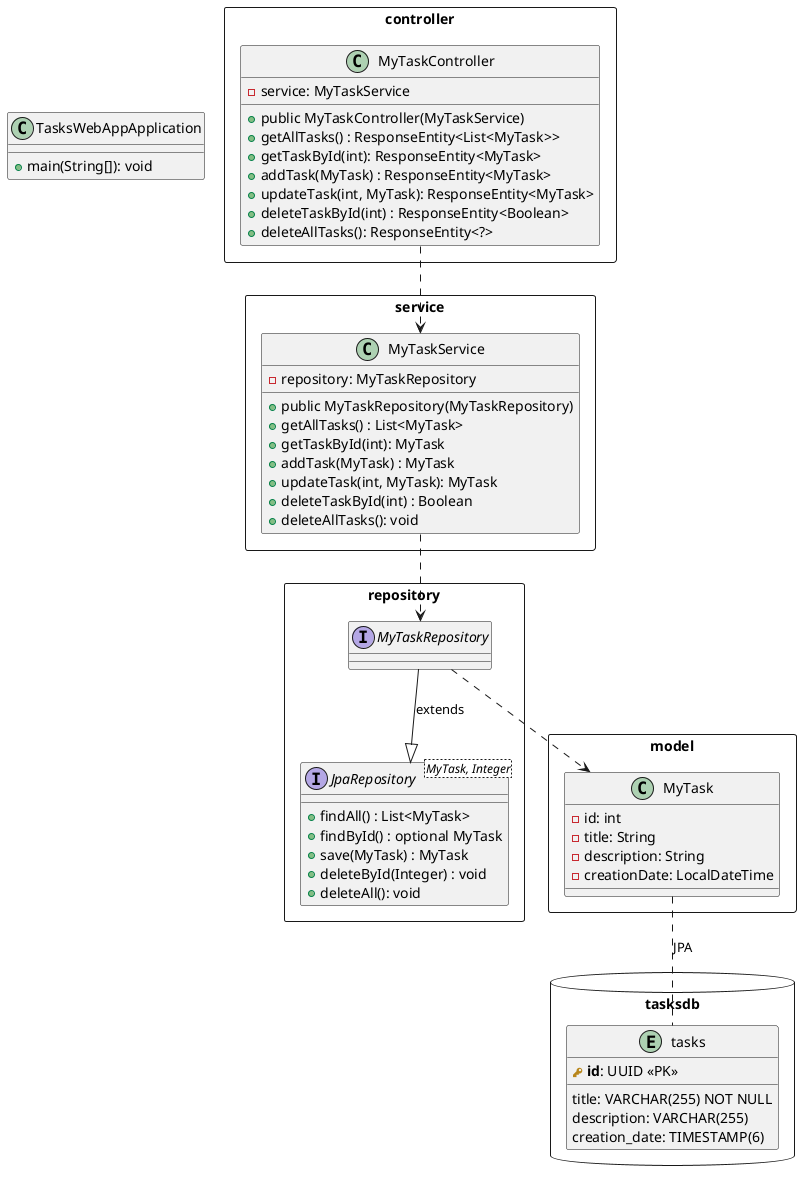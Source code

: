 @startuml
!define primary_key(x) <b><color:#b8861b><&key></color> x</b>
!define foreign_key(x) <color:#aaaaaa><&key></color> x.
!define column(x) <color:#efefef><&media-record></color> x.


class TasksWebAppApplication {
  + main(String[]): void
}

package controller <<Rectangle>> {
  class MyTaskController {
    - service: MyTaskService
    + public MyTaskController(MyTaskService)
    + getAllTasks() : ResponseEntity<List<MyTask>>
    + getTaskById(int): ResponseEntity<MyTask>
    + addTask(MyTask) : ResponseEntity<MyTask>
    + updateTask(int, MyTask): ResponseEntity<MyTask>
    + deleteTaskById(int) : ResponseEntity<Boolean>
    + deleteAllTasks(): ResponseEntity<?>
  }
}

package service <<Rectangle>> {
  class MyTaskService {
    - repository: MyTaskRepository
    + public MyTaskRepository(MyTaskRepository)
    + getAllTasks() : List<MyTask>
    + getTaskById(int): MyTask
    + addTask(MyTask) : MyTask
    + updateTask(int, MyTask): MyTask
    + deleteTaskById(int) : Boolean
    + deleteAllTasks(): void
  }
}

package repository <<Rectangle>> {
  interface MyTaskRepository
  interface JpaRepository<MyTask, Integer> {
    + findAll() : List<MyTask>
    + findById() : optional MyTask
    + save(MyTask) : MyTask
    + deleteById(Integer) : void
    + deleteAll(): void
  }
}

package model <<Rectangle>> {
  class MyTask {
    - id: int
    - title: String
    - description: String
    - creationDate: LocalDateTime
  }
}

package tasksdb <<Database>> {
  entity tasks {
    primary_key(id): UUID <<PK>>
    title: VARCHAR(255) NOT NULL
    description: VARCHAR(255)
    creation_date: TIMESTAMP(6)
  }
}


MyTaskController ..> MyTaskService
MyTaskService ..> MyTaskRepository
MyTaskRepository --|> JpaRepository : extends
MyTaskRepository ..> MyTask
MyTask .. tasks : JPA
@enduml